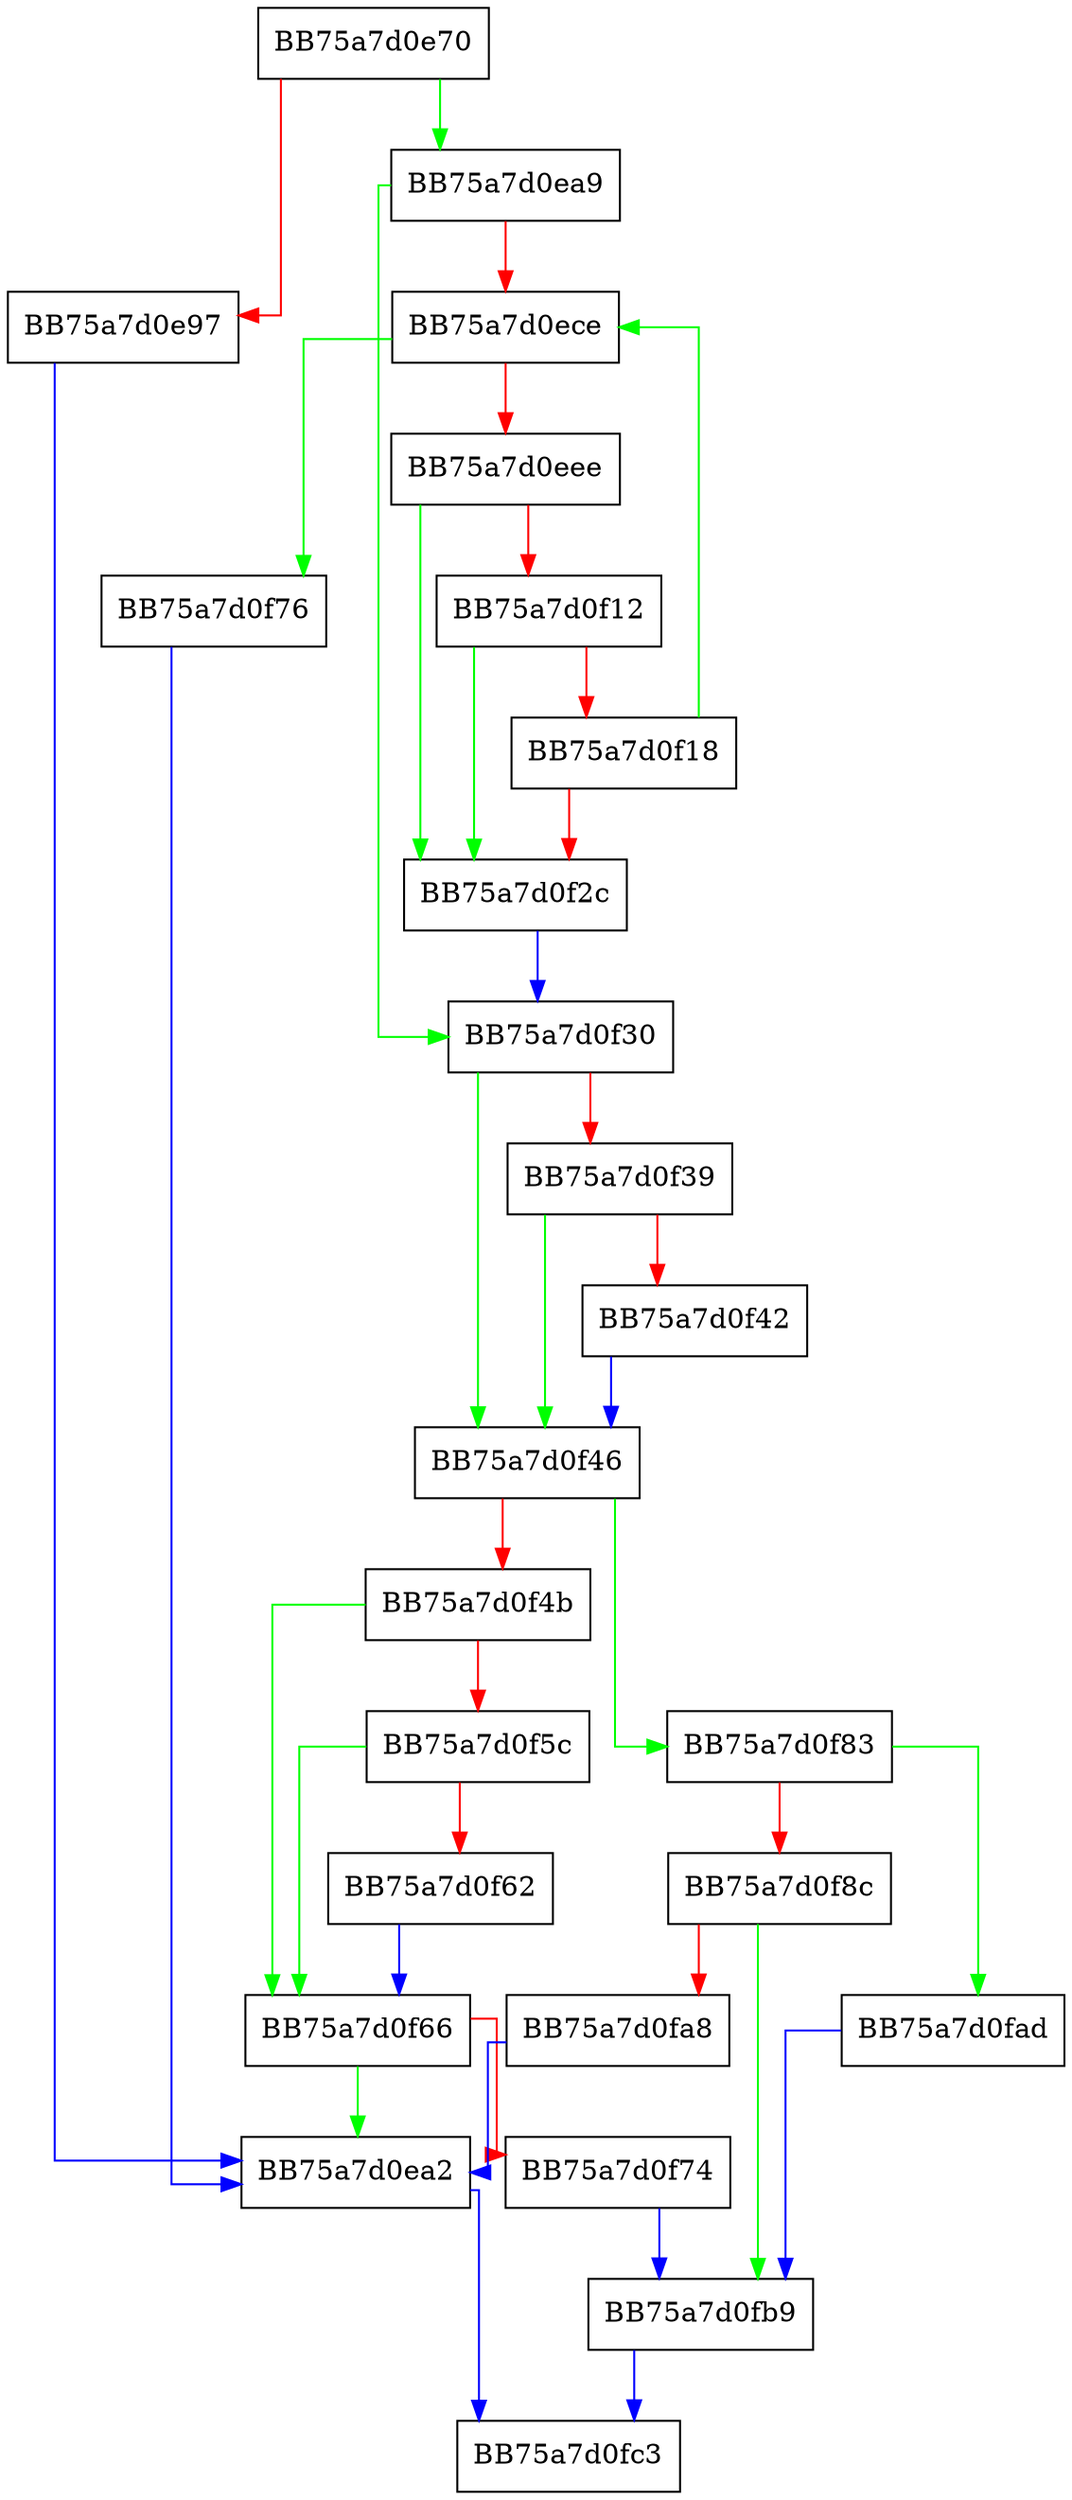 digraph unwind_short_set_repeat {
  node [shape="box"];
  graph [splines=ortho];
  BB75a7d0e70 -> BB75a7d0ea9 [color="green"];
  BB75a7d0e70 -> BB75a7d0e97 [color="red"];
  BB75a7d0e97 -> BB75a7d0ea2 [color="blue"];
  BB75a7d0ea2 -> BB75a7d0fc3 [color="blue"];
  BB75a7d0ea9 -> BB75a7d0f30 [color="green"];
  BB75a7d0ea9 -> BB75a7d0ece [color="red"];
  BB75a7d0ece -> BB75a7d0f76 [color="green"];
  BB75a7d0ece -> BB75a7d0eee [color="red"];
  BB75a7d0eee -> BB75a7d0f2c [color="green"];
  BB75a7d0eee -> BB75a7d0f12 [color="red"];
  BB75a7d0f12 -> BB75a7d0f2c [color="green"];
  BB75a7d0f12 -> BB75a7d0f18 [color="red"];
  BB75a7d0f18 -> BB75a7d0ece [color="green"];
  BB75a7d0f18 -> BB75a7d0f2c [color="red"];
  BB75a7d0f2c -> BB75a7d0f30 [color="blue"];
  BB75a7d0f30 -> BB75a7d0f46 [color="green"];
  BB75a7d0f30 -> BB75a7d0f39 [color="red"];
  BB75a7d0f39 -> BB75a7d0f46 [color="green"];
  BB75a7d0f39 -> BB75a7d0f42 [color="red"];
  BB75a7d0f42 -> BB75a7d0f46 [color="blue"];
  BB75a7d0f46 -> BB75a7d0f83 [color="green"];
  BB75a7d0f46 -> BB75a7d0f4b [color="red"];
  BB75a7d0f4b -> BB75a7d0f66 [color="green"];
  BB75a7d0f4b -> BB75a7d0f5c [color="red"];
  BB75a7d0f5c -> BB75a7d0f66 [color="green"];
  BB75a7d0f5c -> BB75a7d0f62 [color="red"];
  BB75a7d0f62 -> BB75a7d0f66 [color="blue"];
  BB75a7d0f66 -> BB75a7d0ea2 [color="green"];
  BB75a7d0f66 -> BB75a7d0f74 [color="red"];
  BB75a7d0f74 -> BB75a7d0fb9 [color="blue"];
  BB75a7d0f76 -> BB75a7d0ea2 [color="blue"];
  BB75a7d0f83 -> BB75a7d0fad [color="green"];
  BB75a7d0f83 -> BB75a7d0f8c [color="red"];
  BB75a7d0f8c -> BB75a7d0fb9 [color="green"];
  BB75a7d0f8c -> BB75a7d0fa8 [color="red"];
  BB75a7d0fa8 -> BB75a7d0ea2 [color="blue"];
  BB75a7d0fad -> BB75a7d0fb9 [color="blue"];
  BB75a7d0fb9 -> BB75a7d0fc3 [color="blue"];
}